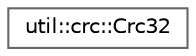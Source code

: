 digraph "Graphical Class Hierarchy"
{
 // LATEX_PDF_SIZE
  bgcolor="transparent";
  edge [fontname=Helvetica,fontsize=10,labelfontname=Helvetica,labelfontsize=10];
  node [fontname=Helvetica,fontsize=10,shape=box,height=0.2,width=0.4];
  rankdir="LR";
  Node0 [id="Node000000",label="util::crc::Crc32",height=0.2,width=0.4,color="grey40", fillcolor="white", style="filled",URL="$d8/d39/structutil_1_1crc_1_1Crc32.html",tooltip=" "];
}
